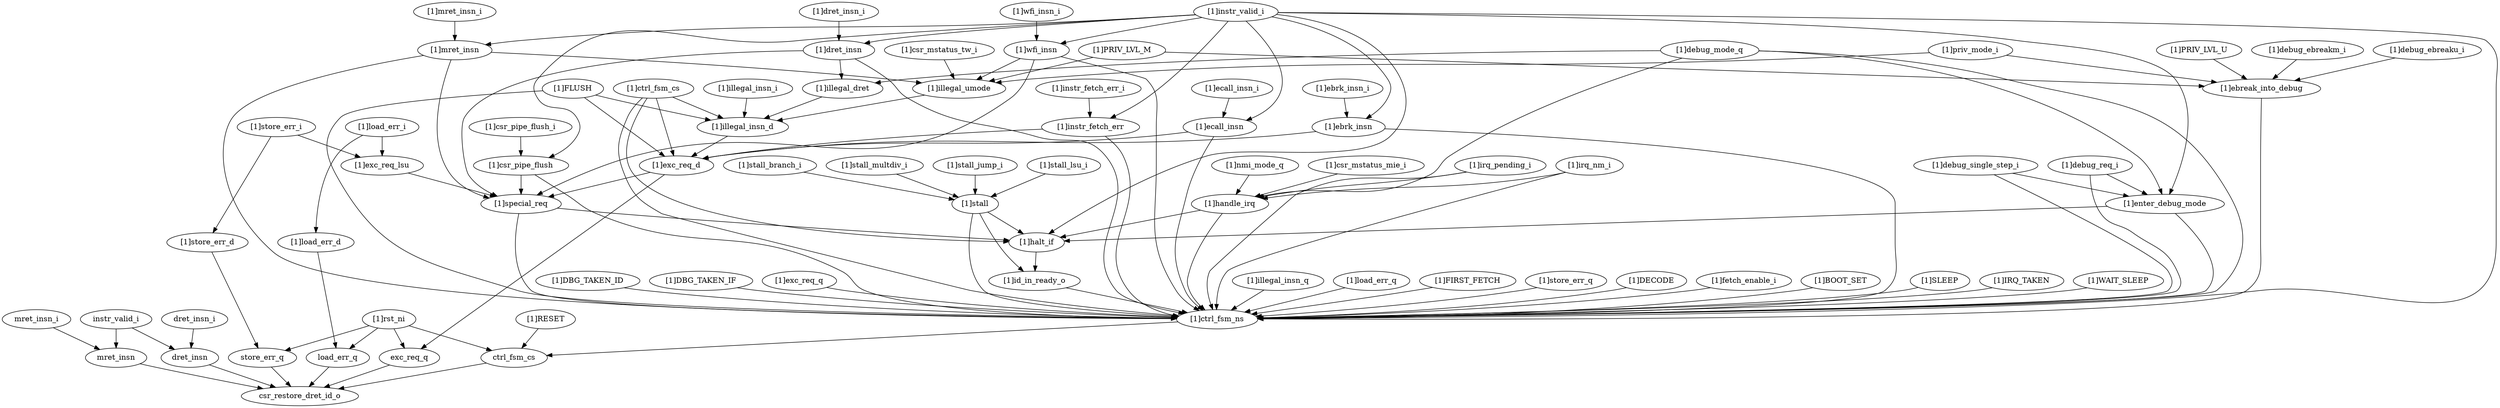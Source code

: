 strict digraph "" {
	"[1]csr_mstatus_tw_i"	 [complexity=24,
		importance=0.057040895078,
		rank=0.00237670396158];
	"[1]illegal_umode"	 [complexity=18,
		importance=0.0520432789114,
		rank=0.00289129327285];
	"[1]csr_mstatus_tw_i" -> "[1]illegal_umode";
	"[1]illegal_insn_d"	 [complexity=12,
		importance=0.0416040650532,
		rank=0.0034670054211];
	"[1]exc_req_d"	 [complexity=5,
		importance=0.0251127350833,
		rank=0.00502254701665];
	"[1]illegal_insn_d" -> "[1]exc_req_d";
	"[1]DBG_TAKEN_ID"	 [complexity=5,
		importance=0.0961375836661,
		rank=0.0192275167332];
	"[1]ctrl_fsm_ns"	 [complexity=3,
		importance=0.0911399674995,
		rank=0.0303799891665];
	"[1]DBG_TAKEN_ID" -> "[1]ctrl_fsm_ns";
	"[1]DBG_TAKEN_IF"	 [complexity=9,
		importance=0.278417518665,
		rank=0.0309352798517];
	"[1]DBG_TAKEN_IF" -> "[1]ctrl_fsm_ns";
	"[1]PRIV_LVL_U"	 [complexity=12,
		importance=0.110296919116,
		rank=0.0091914099263];
	"[1]ebreak_into_debug"	 [complexity=5,
		importance=0.105299302949,
		rank=0.0210598605898];
	"[1]PRIV_LVL_U" -> "[1]ebreak_into_debug";
	"[1]exc_req_q"	 [complexity=6,
		importance=0.28150977405,
		rank=0.046918295675];
	"[1]exc_req_q" -> "[1]ctrl_fsm_ns";
	"[1]ebrk_insn"	 [complexity=12,
		importance=0.0327755786776,
		rank=0.00273129822314];
	"[1]ebrk_insn" -> "[1]exc_req_d";
	"[1]ebrk_insn" -> "[1]ctrl_fsm_ns";
	"[1]dret_insn_i"	 [complexity=24,
		importance=0.0599873898945,
		rank=0.00249947457894];
	"[1]dret_insn"	 [complexity=21,
		importance=0.0549897737279,
		rank=0.00261856065371];
	"[1]dret_insn_i" -> "[1]dret_insn";
	"[1]stall_multdiv_i"	 [complexity=17,
		importance=0.36193181723,
		rank=0.0212901068959];
	"[1]stall"	 [complexity=12,
		importance=0.356934201063,
		rank=0.0297445167553];
	"[1]stall_multdiv_i" -> "[1]stall";
	"[1]illegal_insn_i"	 [complexity=18,
		importance=0.0466016812199,
		rank=0.00258898228999];
	"[1]illegal_insn_i" -> "[1]illegal_insn_d";
	"[1]PRIV_LVL_M"	 [complexity=24,
		importance=0.057040895078,
		rank=0.00237670396158];
	"[1]PRIV_LVL_M" -> "[1]illegal_umode";
	"[1]PRIV_LVL_M" -> "[1]ebreak_into_debug";
	"[1]debug_single_step_i"	 [complexity=17,
		importance=0.466558378601,
		rank=0.0274446105059];
	"[1]debug_single_step_i" -> "[1]ctrl_fsm_ns";
	"[1]enter_debug_mode"	 [complexity=12,
		importance=0.461560762434,
		rank=0.0384633968695];
	"[1]debug_single_step_i" -> "[1]enter_debug_mode";
	csr_restore_dret_id_o	 [complexity=0,
		importance=0.00608124529693,
		rank=0.0];
	"[1]csr_pipe_flush_i"	 [complexity=20,
		importance=0.369755489238,
		rank=0.0184877744619];
	"[1]csr_pipe_flush"	 [complexity=17,
		importance=0.364757873072,
		rank=0.0214563454748];
	"[1]csr_pipe_flush_i" -> "[1]csr_pipe_flush";
	"[1]illegal_insn_q"	 [complexity=4,
		importance=0.100617470215,
		rank=0.0251543675537];
	"[1]illegal_insn_q" -> "[1]ctrl_fsm_ns";
	"[1]ctrl_fsm_cs"	 [complexity=18,
		importance=0.0751966879608,
		rank=0.0041775937756];
	"[1]ctrl_fsm_cs" -> "[1]illegal_insn_d";
	"[1]halt_if"	 [complexity=7,
		importance=0.113980660681,
		rank=0.0162829515258];
	"[1]ctrl_fsm_cs" -> "[1]halt_if";
	"[1]ctrl_fsm_cs" -> "[1]exc_req_d";
	"[1]ctrl_fsm_cs" -> "[1]ctrl_fsm_ns";
	"[1]wfi_insn"	 [complexity=24,
		importance=0.0597061225057,
		rank=0.00248775510441];
	"[1]special_req"	 [complexity=10,
		importance=0.357095029477,
		rank=0.0357095029477];
	"[1]wfi_insn" -> "[1]special_req";
	"[1]wfi_insn" -> "[1]ctrl_fsm_ns";
	"[1]wfi_insn" -> "[1]illegal_umode";
	"[1]instr_valid_i"	 [complexity=15,
		importance=0.0377731948443,
		rank=0.00251821298962];
	"[1]instr_valid_i" -> "[1]ebrk_insn";
	"[1]instr_valid_i" -> "[1]wfi_insn";
	"[1]instr_fetch_err"	 [complexity=12,
		importance=0.0327755786776,
		rank=0.00273129822314];
	"[1]instr_valid_i" -> "[1]instr_fetch_err";
	"[1]instr_valid_i" -> "[1]halt_if";
	"[1]instr_valid_i" -> "[1]ctrl_fsm_ns";
	"[1]ecall_insn"	 [complexity=12,
		importance=0.0327755786776,
		rank=0.00273129822314];
	"[1]instr_valid_i" -> "[1]ecall_insn";
	"[1]instr_valid_i" -> "[1]dret_insn";
	"[1]instr_valid_i" -> "[1]enter_debug_mode";
	"[1]instr_valid_i" -> "[1]csr_pipe_flush";
	"[1]mret_insn"	 [complexity=24,
		importance=0.0597061225057,
		rank=0.00248775510441];
	"[1]instr_valid_i" -> "[1]mret_insn";
	"[1]csr_mstatus_mie_i"	 [complexity=18,
		importance=0.356301462351,
		rank=0.0197945256862];
	"[1]handle_irq"	 [complexity=12,
		importance=0.351303846185,
		rank=0.0292753205154];
	"[1]csr_mstatus_mie_i" -> "[1]handle_irq";
	"[1]instr_fetch_err" -> "[1]exc_req_d";
	"[1]instr_fetch_err" -> "[1]ctrl_fsm_ns";
	mret_insn	 [complexity=1,
		importance=0.0137440888913,
		rank=0.0137440888913];
	mret_insn -> csr_restore_dret_id_o;
	"[1]debug_mode_q"	 [complexity=21,
		importance=0.0561947226023,
		rank=0.00267593917154];
	"[1]illegal_dret"	 [complexity=18,
		importance=0.0473269301335,
		rank=0.00262927389631];
	"[1]debug_mode_q" -> "[1]illegal_dret";
	"[1]debug_mode_q" -> "[1]ctrl_fsm_ns";
	"[1]debug_mode_q" -> "[1]enter_debug_mode";
	"[1]debug_mode_q" -> "[1]handle_irq";
	"[1]irq_pending_i"	 [complexity=18,
		importance=0.356301462351,
		rank=0.0197945256862];
	"[1]irq_pending_i" -> "[1]ctrl_fsm_ns";
	"[1]irq_pending_i" -> "[1]handle_irq";
	"[1]id_in_ready_o"	 [complexity=4,
		importance=0.100456368992,
		rank=0.0251140922479];
	"[1]halt_if" -> "[1]id_in_ready_o";
	"[1]stall_jump_i"	 [complexity=17,
		importance=0.36193181723,
		rank=0.0212901068959];
	"[1]stall_jump_i" -> "[1]stall";
	"[1]priv_mode_i"	 [complexity=24,
		importance=0.057040895078,
		rank=0.00237670396158];
	"[1]priv_mode_i" -> "[1]illegal_umode";
	"[1]priv_mode_i" -> "[1]ebreak_into_debug";
	"[1]special_req" -> "[1]halt_if";
	"[1]special_req" -> "[1]ctrl_fsm_ns";
	"[1]load_err_q"	 [complexity=6,
		importance=0.281897911103,
		rank=0.0469829851838];
	"[1]load_err_q" -> "[1]ctrl_fsm_ns";
	"[1]FIRST_FETCH"	 [complexity=7,
		importance=0.187277551166,
		rank=0.0267539358808];
	"[1]FIRST_FETCH" -> "[1]ctrl_fsm_ns";
	store_err_q	 [complexity=3,
		importance=0.014559253901,
		rank=0.00485308463367];
	store_err_q -> csr_restore_dret_id_o;
	"[1]debug_req_i"	 [complexity=17,
		importance=0.466558378601,
		rank=0.0274446105059];
	"[1]debug_req_i" -> "[1]ctrl_fsm_ns";
	"[1]debug_req_i" -> "[1]enter_debug_mode";
	"[1]store_err_q"	 [complexity=6,
		importance=0.281897911103,
		rank=0.0469829851838];
	"[1]store_err_q" -> "[1]ctrl_fsm_ns";
	"[1]debug_ebreakm_i"	 [complexity=12,
		importance=0.110296919116,
		rank=0.0091914099263];
	"[1]debug_ebreakm_i" -> "[1]ebreak_into_debug";
	mret_insn_i	 [complexity=4,
		importance=0.018741705058,
		rank=0.00468542626449];
	mret_insn_i -> mret_insn;
	"[1]store_err_i"	 [complexity=20,
		importance=0.369588912524,
		rank=0.0184794456262];
	"[1]store_err_d"	 [complexity=5,
		importance=0.0208061954244,
		rank=0.00416123908488];
	"[1]store_err_i" -> "[1]store_err_d";
	"[1]exc_req_lsu"	 [complexity=17,
		importance=0.364591296358,
		rank=0.0214465468446];
	"[1]store_err_i" -> "[1]exc_req_lsu";
	dret_insn	 [complexity=1,
		importance=0.0137440888913,
		rank=0.0137440888913];
	dret_insn -> csr_restore_dret_id_o;
	"[1]rst_ni"	 [complexity=4,
		importance=0.0333398498637,
		rank=0.00833496246594];
	"[1]rst_ni" -> store_err_q;
	exc_req_q	 [complexity=3,
		importance=0.0141711168485,
		rank=0.00472370561618];
	"[1]rst_ni" -> exc_req_q;
	ctrl_fsm_cs	 [complexity=1,
		importance=0.0396738682045,
		rank=0.0396738682045];
	"[1]rst_ni" -> ctrl_fsm_cs;
	load_err_q	 [complexity=3,
		importance=0.014559253901,
		rank=0.00485308463367];
	"[1]rst_ni" -> load_err_q;
	"[1]store_err_d" -> store_err_q;
	"[1]id_in_ready_o" -> "[1]ctrl_fsm_ns";
	exc_req_q -> csr_restore_dret_id_o;
	"[1]ebrk_insn_i"	 [complexity=15,
		importance=0.0377731948443,
		rank=0.00251821298962];
	"[1]ebrk_insn_i" -> "[1]ebrk_insn";
	"[1]stall" -> "[1]halt_if";
	"[1]stall" -> "[1]id_in_ready_o";
	"[1]stall" -> "[1]ctrl_fsm_ns";
	"[1]DECODE"	 [complexity=13,
		importance=0.916397291161,
		rank=0.0704920993201];
	"[1]DECODE" -> "[1]ctrl_fsm_ns";
	"[1]exc_req_d" -> "[1]special_req";
	"[1]exc_req_d" -> exc_req_q;
	"[1]illegal_dret" -> "[1]illegal_insn_d";
	"[1]fetch_enable_i"	 [complexity=4,
		importance=0.0961375836661,
		rank=0.0240343959165];
	"[1]fetch_enable_i" -> "[1]ctrl_fsm_ns";
	"[1]BOOT_SET"	 [complexity=5,
		importance=0.0961375836661,
		rank=0.0192275167332];
	"[1]BOOT_SET" -> "[1]ctrl_fsm_ns";
	instr_valid_i	 [complexity=4,
		importance=0.018741705058,
		rank=0.00468542626449];
	instr_valid_i -> mret_insn;
	instr_valid_i -> dret_insn;
	dret_insn_i	 [complexity=4,
		importance=0.018741705058,
		rank=0.00468542626449];
	dret_insn_i -> dret_insn;
	ctrl_fsm_cs -> csr_restore_dret_id_o;
	"[1]ctrl_fsm_ns" -> ctrl_fsm_cs;
	"[1]stall_lsu_i"	 [complexity=17,
		importance=0.36193181723,
		rank=0.0212901068959];
	"[1]stall_lsu_i" -> "[1]stall";
	"[1]load_err_d"	 [complexity=5,
		importance=0.0208061954244,
		rank=0.00416123908488];
	"[1]load_err_d" -> load_err_q;
	"[1]irq_nm_i"	 [complexity=18,
		importance=0.356301462351,
		rank=0.0197945256862];
	"[1]irq_nm_i" -> "[1]ctrl_fsm_ns";
	"[1]irq_nm_i" -> "[1]handle_irq";
	"[1]stall_branch_i"	 [complexity=17,
		importance=0.36193181723,
		rank=0.0212901068959];
	"[1]stall_branch_i" -> "[1]stall";
	"[1]RESET"	 [complexity=3,
		importance=0.0446714843712,
		rank=0.0148904947904];
	"[1]RESET" -> ctrl_fsm_cs;
	"[1]debug_ebreaku_i"	 [complexity=12,
		importance=0.110296919116,
		rank=0.0091914099263];
	"[1]debug_ebreaku_i" -> "[1]ebreak_into_debug";
	"[1]ecall_insn" -> "[1]exc_req_d";
	"[1]ecall_insn" -> "[1]ctrl_fsm_ns";
	"[1]wfi_insn_i"	 [complexity=27,
		importance=0.0647037386724,
		rank=0.00239643476564];
	"[1]wfi_insn_i" -> "[1]wfi_insn";
	"[1]FLUSH"	 [complexity=18,
		importance=0.0466016812199,
		rank=0.00258898228999];
	"[1]FLUSH" -> "[1]illegal_insn_d";
	"[1]FLUSH" -> "[1]exc_req_d";
	"[1]FLUSH" -> "[1]ctrl_fsm_ns";
	"[1]mret_insn_i"	 [complexity=27,
		importance=0.0647037386724,
		rank=0.00239643476564];
	"[1]mret_insn_i" -> "[1]mret_insn";
	"[1]illegal_umode" -> "[1]illegal_insn_d";
	"[1]dret_insn" -> "[1]special_req";
	"[1]dret_insn" -> "[1]illegal_dret";
	"[1]dret_insn" -> "[1]ctrl_fsm_ns";
	load_err_q -> csr_restore_dret_id_o;
	"[1]SLEEP"	 [complexity=5,
		importance=0.0961375836661,
		rank=0.0192275167332];
	"[1]SLEEP" -> "[1]ctrl_fsm_ns";
	"[1]ebreak_into_debug" -> "[1]ctrl_fsm_ns";
	"[1]enter_debug_mode" -> "[1]halt_if";
	"[1]enter_debug_mode" -> "[1]ctrl_fsm_ns";
	"[1]IRQ_TAKEN"	 [complexity=9,
		importance=0.278417518665,
		rank=0.0309352798517];
	"[1]IRQ_TAKEN" -> "[1]ctrl_fsm_ns";
	"[1]instr_fetch_err_i"	 [complexity=15,
		importance=0.0377731948443,
		rank=0.00251821298962];
	"[1]instr_fetch_err_i" -> "[1]instr_fetch_err";
	"[1]load_err_i"	 [complexity=20,
		importance=0.369588912524,
		rank=0.0184794456262];
	"[1]load_err_i" -> "[1]load_err_d";
	"[1]load_err_i" -> "[1]exc_req_lsu";
	"[1]nmi_mode_q"	 [complexity=18,
		importance=0.360462021077,
		rank=0.0200256678376];
	"[1]nmi_mode_q" -> "[1]handle_irq";
	"[1]exc_req_lsu" -> "[1]special_req";
	"[1]csr_pipe_flush" -> "[1]special_req";
	"[1]csr_pipe_flush" -> "[1]ctrl_fsm_ns";
	"[1]mret_insn" -> "[1]special_req";
	"[1]mret_insn" -> "[1]ctrl_fsm_ns";
	"[1]mret_insn" -> "[1]illegal_umode";
	"[1]WAIT_SLEEP"	 [complexity=5,
		importance=0.0961375836661,
		rank=0.0192275167332];
	"[1]WAIT_SLEEP" -> "[1]ctrl_fsm_ns";
	"[1]ecall_insn_i"	 [complexity=15,
		importance=0.0377731948443,
		rank=0.00251821298962];
	"[1]ecall_insn_i" -> "[1]ecall_insn";
	"[1]handle_irq" -> "[1]halt_if";
	"[1]handle_irq" -> "[1]ctrl_fsm_ns";
}
